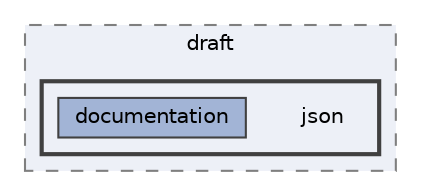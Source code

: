 digraph "/Users/fola/Documents/ArkScript/Ark/lib/modules/draft/json"
{
 // INTERACTIVE_SVG=YES
 // LATEX_PDF_SIZE
  bgcolor="transparent";
  edge [fontname=Helvetica,fontsize=10,labelfontname=Helvetica,labelfontsize=10];
  node [fontname=Helvetica,fontsize=10,shape=box,height=0.2,width=0.4];
  compound=true
  subgraph clusterdir_86d6924905eb73bb4f7fef584020fb23 {
    graph [ bgcolor="#edf0f7", pencolor="grey50", label="draft", fontname=Helvetica,fontsize=10 style="filled,dashed", URL="dir_86d6924905eb73bb4f7fef584020fb23.html",tooltip=""]
  subgraph clusterdir_bc382a4924ebd7d50f3f3e11690e1c8c {
    graph [ bgcolor="#edf0f7", pencolor="grey25", label="", fontname=Helvetica,fontsize=10 style="filled,bold", URL="dir_bc382a4924ebd7d50f3f3e11690e1c8c.html",tooltip=""]
    dir_bc382a4924ebd7d50f3f3e11690e1c8c [shape=plaintext, label="json"];
  dir_f09dfe8978543522771cb8d7bd5e393d [label="documentation", fillcolor="#a2b4d6", color="grey25", style="filled", URL="dir_f09dfe8978543522771cb8d7bd5e393d.html",tooltip=""];
  }
  }
}
